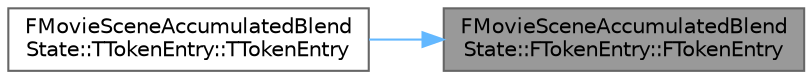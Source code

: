 digraph "FMovieSceneAccumulatedBlendState::FTokenEntry::FTokenEntry"
{
 // INTERACTIVE_SVG=YES
 // LATEX_PDF_SIZE
  bgcolor="transparent";
  edge [fontname=Helvetica,fontsize=10,labelfontname=Helvetica,labelfontsize=10];
  node [fontname=Helvetica,fontsize=10,shape=box,height=0.2,width=0.4];
  rankdir="RL";
  Node1 [id="Node000001",label="FMovieSceneAccumulatedBlend\lState::FTokenEntry::FTokenEntry",height=0.2,width=0.4,color="gray40", fillcolor="grey60", style="filled", fontcolor="black",tooltip="Constructor."];
  Node1 -> Node2 [id="edge1_Node000001_Node000002",dir="back",color="steelblue1",style="solid",tooltip=" "];
  Node2 [id="Node000002",label="FMovieSceneAccumulatedBlend\lState::TTokenEntry::TTokenEntry",height=0.2,width=0.4,color="grey40", fillcolor="white", style="filled",URL="$dc/d65/structFMovieSceneAccumulatedBlendState_1_1TTokenEntry.html#a67f598df1774623b236dbee1e9d65130",tooltip=" "];
}
